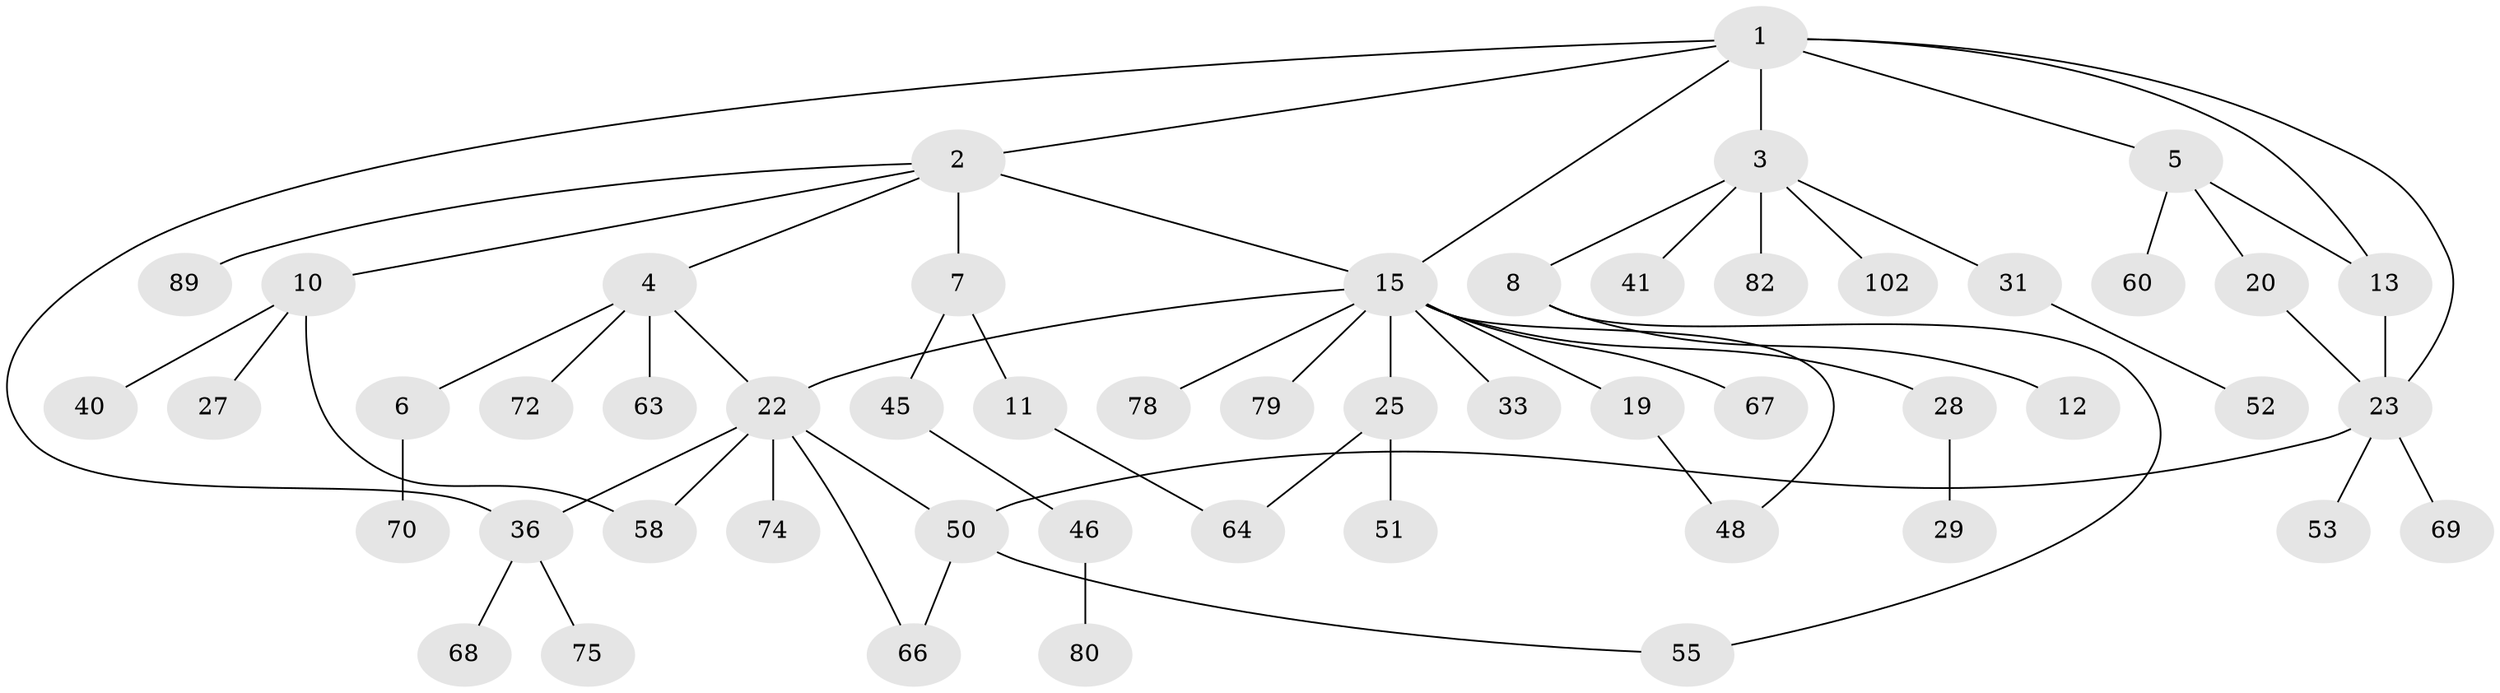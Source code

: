 // original degree distribution, {7: 0.009615384615384616, 8: 0.009615384615384616, 6: 0.04807692307692308, 4: 0.08653846153846154, 5: 0.019230769230769232, 3: 0.125, 2: 0.27884615384615385, 1: 0.4230769230769231}
// Generated by graph-tools (version 1.1) at 2025/13/03/09/25 04:13:16]
// undirected, 52 vertices, 63 edges
graph export_dot {
graph [start="1"]
  node [color=gray90,style=filled];
  1;
  2 [super="+73"];
  3;
  4 [super="+9"];
  5 [super="+47"];
  6 [super="+101+35+43"];
  7 [super="+90"];
  8 [super="+65+71+17"];
  10 [super="+39+84"];
  11 [super="+21"];
  12 [super="+14+26"];
  13 [super="+34"];
  15 [super="+100+30+16+62"];
  19;
  20 [super="+24+61"];
  22 [super="+44+81+99"];
  23 [super="+32+49+76"];
  25 [super="+37"];
  27;
  28 [super="+88"];
  29 [super="+98"];
  31;
  33 [super="+56"];
  36;
  40;
  41 [super="+83"];
  45;
  46;
  48;
  50 [super="+59"];
  51;
  52;
  53;
  55;
  58 [super="+86"];
  60;
  63;
  64 [super="+77"];
  66;
  67 [super="+91"];
  68;
  69;
  70 [super="+103"];
  72;
  74;
  75;
  78;
  79;
  80;
  82;
  89;
  102;
  1 -- 2;
  1 -- 3;
  1 -- 5;
  1 -- 13;
  1 -- 36;
  1 -- 15;
  1 -- 23;
  2 -- 4;
  2 -- 7;
  2 -- 10;
  2 -- 15 [weight=2];
  2 -- 89;
  3 -- 8;
  3 -- 31;
  3 -- 41;
  3 -- 82;
  3 -- 102;
  4 -- 6;
  4 -- 22;
  4 -- 72;
  4 -- 63;
  5 -- 20;
  5 -- 60;
  5 -- 13;
  6 -- 70;
  7 -- 11;
  7 -- 45;
  8 -- 12;
  8 -- 55;
  10 -- 27;
  10 -- 40;
  10 -- 58;
  11 -- 64;
  13 -- 23;
  15 -- 25;
  15 -- 33;
  15 -- 67;
  15 -- 79;
  15 -- 19;
  15 -- 28;
  15 -- 48;
  15 -- 78;
  15 -- 22;
  19 -- 48;
  20 -- 23;
  22 -- 74;
  22 -- 66;
  22 -- 50;
  22 -- 36;
  22 -- 58;
  23 -- 50;
  23 -- 53;
  23 -- 69;
  25 -- 51;
  25 -- 64;
  28 -- 29;
  31 -- 52;
  36 -- 68;
  36 -- 75;
  45 -- 46;
  46 -- 80;
  50 -- 55;
  50 -- 66;
}
